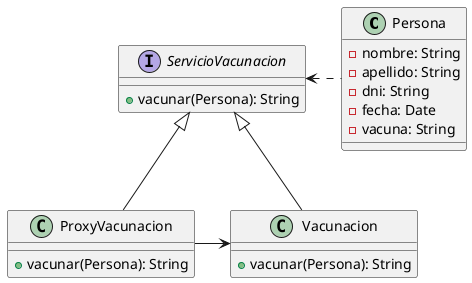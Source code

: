 @startuml
class Persona{
-nombre: String
-apellido: String
-dni: String
-fecha: Date
-vacuna: String
}
Persona .l.> ServicioVacunacion
interface ServicioVacunacion{
+ vacunar(Persona): String
}
Vacunacion -u-|> ServicioVacunacion
ProxyVacunacion -u-|> ServicioVacunacion

ProxyVacunacion -r-> Vacunacion
class Vacunacion{
+ vacunar(Persona): String
}
class ProxyVacunacion{
+ vacunar(Persona): String
}
@enduml